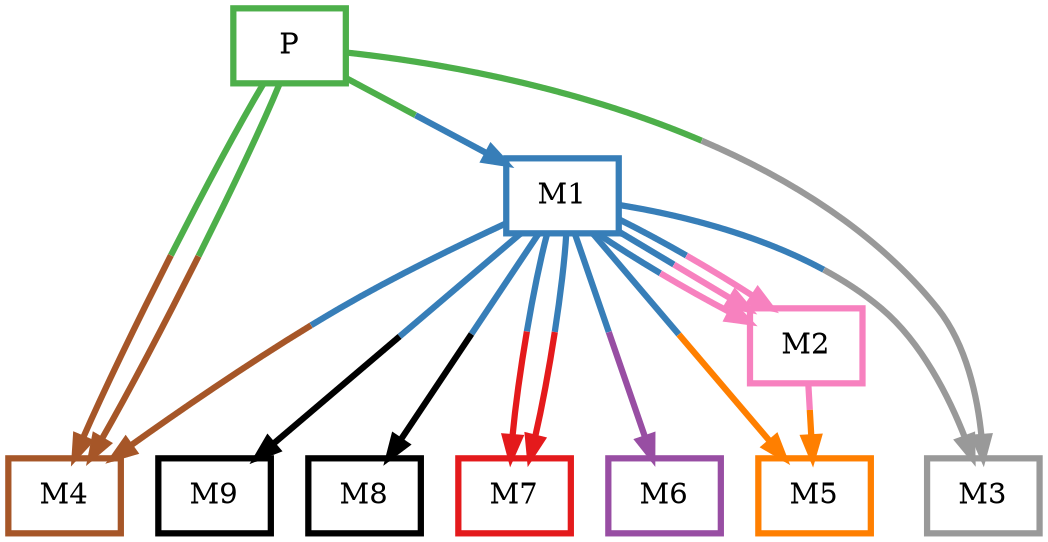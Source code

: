 digraph barS {
	{
		rank=same
	0 [shape=box,penwidth=3,colorscheme=set19,color=3,label="P"]
	}
	{
		rank=same
		9 [shape=box,penwidth=3,colorscheme=set19,color=27,label="M9"]
		8 [shape=box,penwidth=3,colorscheme=set19,color=10,label="M8"]
		7 [shape=box,penwidth=3,colorscheme=set19,color=1,label="M7"]
		6 [shape=box,penwidth=3,colorscheme=set19,color=4,label="M6"]
		5 [shape=box,penwidth=3,colorscheme=set19,color=5,label="M5"]
		4 [shape=box,penwidth=3,colorscheme=set19,color=7,label="M4"]
		3 [shape=box,penwidth=3,colorscheme=set19,color=9,label="M3"]
	}
	2 [shape=box,penwidth=3,colorscheme=set19,color=8,label="M2"]
	1 [shape=box,penwidth=3,colorscheme=set19,color=2,label="M1"]
	2 -> 5 [penwidth=3,colorscheme=set19,color="8;0.5:5"]
	1 -> 7 [penwidth=3,colorscheme=set19,color="2;0.5:1"]
	1 -> 4 [penwidth=3,colorscheme=set19,color="2;0.5:7"]
	1 -> 9 [penwidth=3,colorscheme=set19,color="2;0.5:27"]
	1 -> 8 [penwidth=3,colorscheme=set19,color="2;0.5:10"]
	1 -> 2 [penwidth=3,colorscheme=set19,color="2;0.5:8"]
	1 -> 2 [penwidth=3,colorscheme=set19,color="2;0.5:8"]
	1 -> 7 [penwidth=3,colorscheme=set19,color="2;0.5:1"]
	1 -> 3 [penwidth=3,colorscheme=set19,color="2;0.5:9"]
	1 -> 6 [penwidth=3,colorscheme=set19,color="2;0.5:4"]
	1 -> 5 [penwidth=3,colorscheme=set19,color="2;0.5:5"]
	1 -> 2 [penwidth=3,colorscheme=set19,color="2;0.5:8"]
	0 -> 4 [penwidth=3,colorscheme=set19,color="3;0.5:7"]
	0 -> 4 [penwidth=3,colorscheme=set19,color="3;0.5:7"]
	0 -> 3 [penwidth=3,colorscheme=set19,color="3;0.5:9"]
	0 -> 1 [penwidth=3,colorscheme=set19,color="3;0.5:2"]
}
